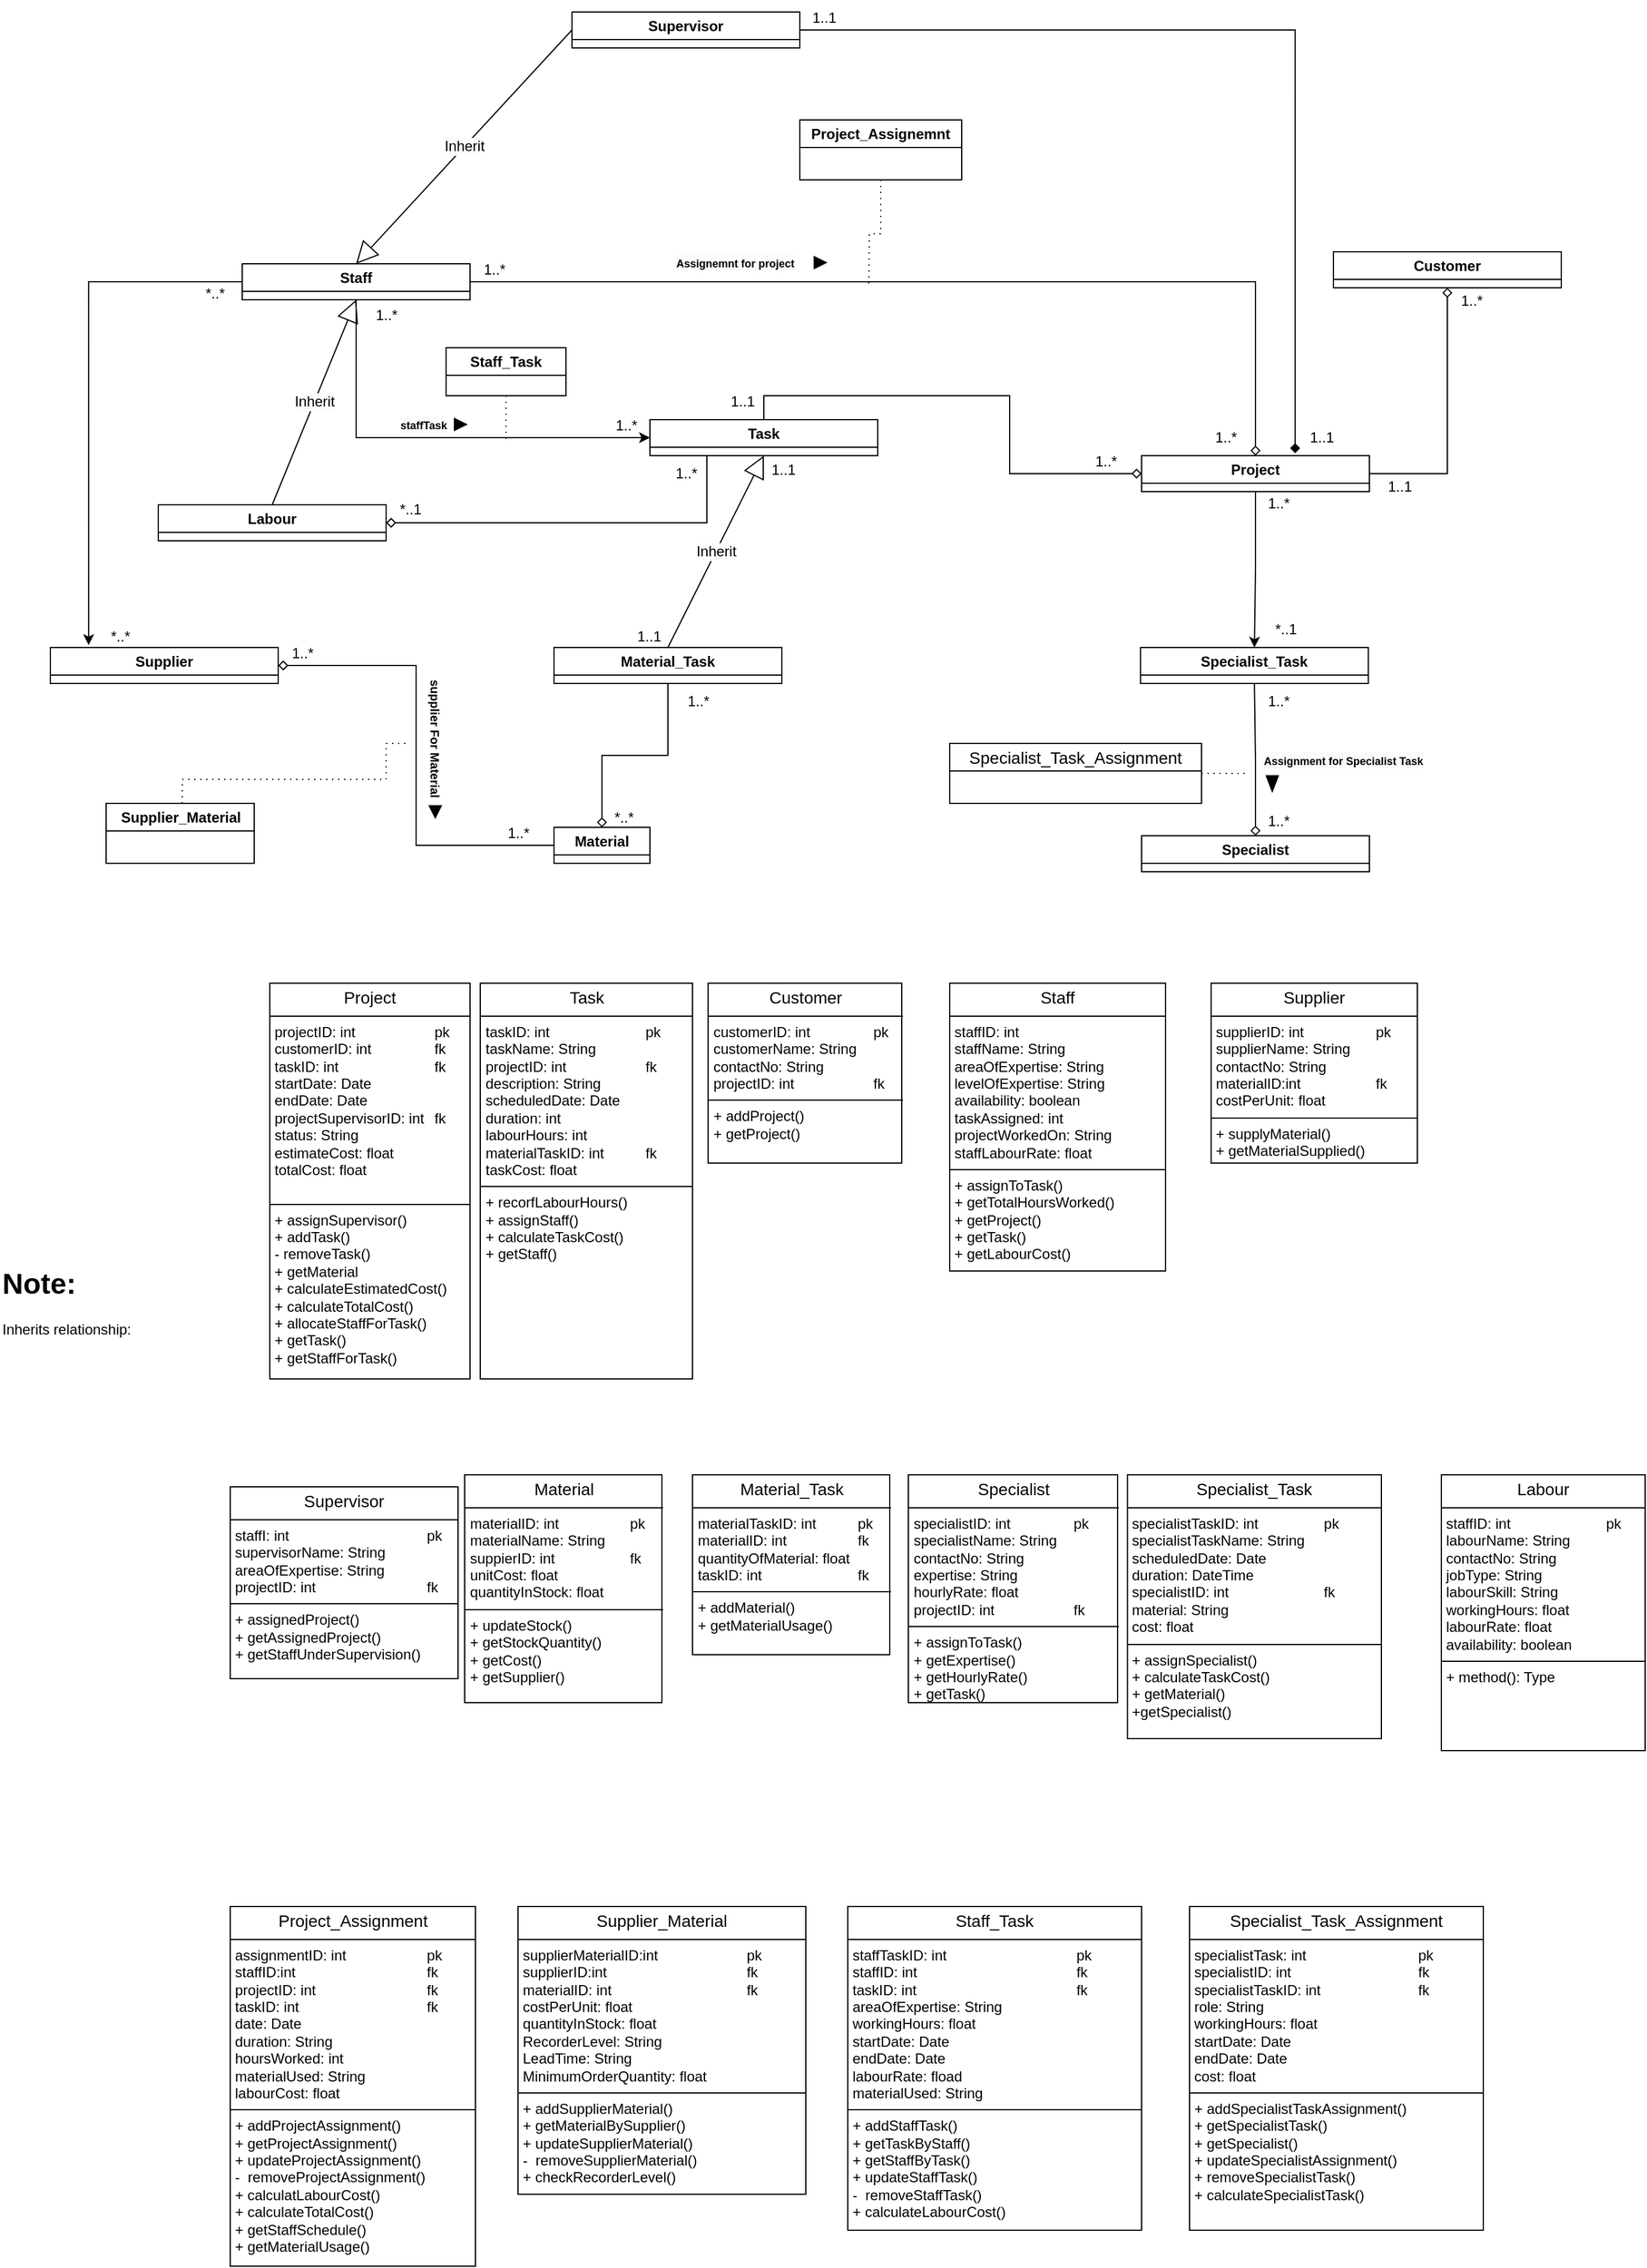 <mxfile version="24.7.17">
  <diagram name="Page-1" id="FJMgG8FCeYuLbehYMh_w">
    <mxGraphModel dx="1674" dy="836" grid="1" gridSize="10" guides="1" tooltips="1" connect="1" arrows="1" fold="1" page="1" pageScale="1" pageWidth="1654" pageHeight="1169" math="0" shadow="0">
      <root>
        <mxCell id="0" />
        <mxCell id="1" parent="0" />
        <mxCell id="ki5KBM_7HvrgEc1bZQMw-25" style="edgeStyle=orthogonalEdgeStyle;rounded=0;orthogonalLoop=1;jettySize=auto;html=1;entryX=0.5;entryY=1;entryDx=0;entryDy=0;endArrow=none;endFill=0;startArrow=diamond;startFill=0;" parent="1" source="luo6mlNkIXrSnOh89_XD-20" target="luo6mlNkIXrSnOh89_XD-28" edge="1">
          <mxGeometry relative="1" as="geometry" />
        </mxCell>
        <mxCell id="luo6mlNkIXrSnOh89_XD-20" value="Material" style="swimlane;whiteSpace=wrap;html=1;" parent="1" vertex="1" collapsed="1">
          <mxGeometry x="630" y="870" width="80" height="30" as="geometry">
            <mxRectangle x="630" y="870" width="220" height="100" as="alternateBounds" />
          </mxGeometry>
        </mxCell>
        <mxCell id="luo6mlNkIXrSnOh89_XD-21" value="Task" style="swimlane;whiteSpace=wrap;html=1;" parent="1" vertex="1">
          <mxGeometry x="710" y="530" width="190" height="30" as="geometry" />
        </mxCell>
        <mxCell id="ki5KBM_7HvrgEc1bZQMw-17" style="edgeStyle=orthogonalEdgeStyle;rounded=0;orthogonalLoop=1;jettySize=auto;html=1;endArrow=none;endFill=0;startArrow=diamond;startFill=0;" parent="1" source="luo6mlNkIXrSnOh89_XD-22" target="luo6mlNkIXrSnOh89_XD-23" edge="1">
          <mxGeometry relative="1" as="geometry" />
        </mxCell>
        <mxCell id="luo6mlNkIXrSnOh89_XD-22" value="Specialist" style="swimlane;whiteSpace=wrap;html=1;" parent="1" vertex="1">
          <mxGeometry x="1120" y="877" width="190" height="30" as="geometry" />
        </mxCell>
        <mxCell id="luo6mlNkIXrSnOh89_XD-23" value="Specialist_Task" style="swimlane;whiteSpace=wrap;html=1;" parent="1" vertex="1">
          <mxGeometry x="1119.13" y="720" width="190" height="30" as="geometry" />
        </mxCell>
        <mxCell id="PmhHgA5JwSgYpJzU2PCd-1" style="edgeStyle=orthogonalEdgeStyle;rounded=0;orthogonalLoop=1;jettySize=auto;html=1;entryX=0.5;entryY=0;entryDx=0;entryDy=0;endArrow=none;endFill=0;startArrow=diamond;startFill=0;" parent="1" source="luo6mlNkIXrSnOh89_XD-24" target="luo6mlNkIXrSnOh89_XD-21" edge="1">
          <mxGeometry relative="1" as="geometry" />
        </mxCell>
        <mxCell id="ki5KBM_7HvrgEc1bZQMw-22" style="edgeStyle=orthogonalEdgeStyle;rounded=0;orthogonalLoop=1;jettySize=auto;html=1;" parent="1" source="luo6mlNkIXrSnOh89_XD-24" target="luo6mlNkIXrSnOh89_XD-23" edge="1">
          <mxGeometry relative="1" as="geometry" />
        </mxCell>
        <mxCell id="luo6mlNkIXrSnOh89_XD-24" value="Project" style="swimlane;whiteSpace=wrap;html=1;" parent="1" vertex="1">
          <mxGeometry x="1120" y="560" width="190" height="30" as="geometry" />
        </mxCell>
        <mxCell id="ki5KBM_7HvrgEc1bZQMw-10" style="edgeStyle=orthogonalEdgeStyle;rounded=0;orthogonalLoop=1;jettySize=auto;html=1;entryX=0;entryY=0.5;entryDx=0;entryDy=0;endArrow=none;endFill=0;startArrow=diamond;startFill=0;" parent="1" source="luo6mlNkIXrSnOh89_XD-25" target="luo6mlNkIXrSnOh89_XD-20" edge="1">
          <mxGeometry relative="1" as="geometry" />
        </mxCell>
        <mxCell id="luo6mlNkIXrSnOh89_XD-25" value="Supplier" style="swimlane;whiteSpace=wrap;html=1;" parent="1" vertex="1">
          <mxGeometry x="210" y="720" width="190" height="30" as="geometry" />
        </mxCell>
        <mxCell id="ki5KBM_7HvrgEc1bZQMw-29" style="edgeStyle=orthogonalEdgeStyle;rounded=0;orthogonalLoop=1;jettySize=auto;html=1;entryX=0;entryY=0.5;entryDx=0;entryDy=0;exitX=0.5;exitY=1;exitDx=0;exitDy=0;" parent="1" source="luo6mlNkIXrSnOh89_XD-26" target="luo6mlNkIXrSnOh89_XD-21" edge="1">
          <mxGeometry relative="1" as="geometry" />
        </mxCell>
        <mxCell id="ki5KBM_7HvrgEc1bZQMw-30" style="edgeStyle=orthogonalEdgeStyle;rounded=0;orthogonalLoop=1;jettySize=auto;html=1;entryX=0.5;entryY=0;entryDx=0;entryDy=0;endArrow=diamond;endFill=0;" parent="1" source="luo6mlNkIXrSnOh89_XD-26" target="luo6mlNkIXrSnOh89_XD-24" edge="1">
          <mxGeometry relative="1" as="geometry" />
        </mxCell>
        <mxCell id="luo6mlNkIXrSnOh89_XD-26" value="Staff" style="swimlane;whiteSpace=wrap;html=1;" parent="1" vertex="1">
          <mxGeometry x="370" y="400" width="190" height="30" as="geometry">
            <mxRectangle x="850" y="370" width="60" height="30" as="alternateBounds" />
          </mxGeometry>
        </mxCell>
        <mxCell id="luo6mlNkIXrSnOh89_XD-27" value="Customer" style="swimlane;whiteSpace=wrap;html=1;" parent="1" vertex="1">
          <mxGeometry x="1280" y="390" width="190" height="30" as="geometry" />
        </mxCell>
        <mxCell id="luo6mlNkIXrSnOh89_XD-28" value="Material_Task" style="swimlane;whiteSpace=wrap;html=1;" parent="1" vertex="1">
          <mxGeometry x="630" y="720" width="190" height="30" as="geometry" />
        </mxCell>
        <mxCell id="PmhHgA5JwSgYpJzU2PCd-2" value="1..*" style="text;html=1;align=center;verticalAlign=middle;resizable=0;points=[];autosize=1;strokeColor=none;fillColor=none;" parent="1" vertex="1">
          <mxGeometry x="1070" y="550" width="40" height="30" as="geometry" />
        </mxCell>
        <mxCell id="PmhHgA5JwSgYpJzU2PCd-5" value="1..1" style="text;html=1;align=center;verticalAlign=middle;resizable=0;points=[];autosize=1;strokeColor=none;fillColor=none;" parent="1" vertex="1">
          <mxGeometry x="1315" y="571" width="40" height="30" as="geometry" />
        </mxCell>
        <mxCell id="ki5KBM_7HvrgEc1bZQMw-2" value="1..1" style="text;html=1;align=center;verticalAlign=middle;resizable=0;points=[];autosize=1;strokeColor=none;fillColor=none;" parent="1" vertex="1">
          <mxGeometry x="801" y="557" width="40" height="30" as="geometry" />
        </mxCell>
        <mxCell id="ki5KBM_7HvrgEc1bZQMw-5" value="1..*" style="text;html=1;align=center;verticalAlign=middle;resizable=0;points=[];autosize=1;strokeColor=none;fillColor=none;" parent="1" vertex="1">
          <mxGeometry x="730" y="750" width="40" height="30" as="geometry" />
        </mxCell>
        <mxCell id="ki5KBM_7HvrgEc1bZQMw-6" value="1..*" style="text;html=1;align=center;verticalAlign=middle;resizable=0;points=[];autosize=1;strokeColor=none;fillColor=none;" parent="1" vertex="1">
          <mxGeometry x="670" y="520" width="40" height="30" as="geometry" />
        </mxCell>
        <mxCell id="ki5KBM_7HvrgEc1bZQMw-7" value="1..1" style="text;html=1;align=center;verticalAlign=middle;resizable=0;points=[];autosize=1;strokeColor=none;fillColor=none;" parent="1" vertex="1">
          <mxGeometry x="767" y="500" width="40" height="30" as="geometry" />
        </mxCell>
        <mxCell id="ki5KBM_7HvrgEc1bZQMw-8" value="*..*" style="text;html=1;align=center;verticalAlign=middle;resizable=0;points=[];autosize=1;strokeColor=none;fillColor=none;" parent="1" vertex="1">
          <mxGeometry x="668" y="847" width="40" height="30" as="geometry" />
        </mxCell>
        <mxCell id="ki5KBM_7HvrgEc1bZQMw-11" value="1..*" style="text;html=1;align=center;verticalAlign=middle;resizable=0;points=[];autosize=1;strokeColor=none;fillColor=none;" parent="1" vertex="1">
          <mxGeometry x="580" y="860" width="40" height="30" as="geometry" />
        </mxCell>
        <mxCell id="ki5KBM_7HvrgEc1bZQMw-12" value="1..*" style="text;html=1;align=center;verticalAlign=middle;resizable=0;points=[];autosize=1;strokeColor=none;fillColor=none;" parent="1" vertex="1">
          <mxGeometry x="400" y="710" width="40" height="30" as="geometry" />
        </mxCell>
        <mxCell id="ki5KBM_7HvrgEc1bZQMw-13" style="edgeStyle=orthogonalEdgeStyle;rounded=0;orthogonalLoop=1;jettySize=auto;html=1;entryX=1;entryY=0.5;entryDx=0;entryDy=0;endArrow=none;endFill=0;startArrow=diamond;startFill=0;" parent="1" source="luo6mlNkIXrSnOh89_XD-27" target="luo6mlNkIXrSnOh89_XD-24" edge="1">
          <mxGeometry relative="1" as="geometry" />
        </mxCell>
        <mxCell id="ki5KBM_7HvrgEc1bZQMw-14" value="1..*" style="text;html=1;align=center;verticalAlign=middle;resizable=0;points=[];autosize=1;strokeColor=none;fillColor=none;" parent="1" vertex="1">
          <mxGeometry x="1375" y="416" width="40" height="30" as="geometry" />
        </mxCell>
        <mxCell id="ki5KBM_7HvrgEc1bZQMw-16" value="1..*" style="text;html=1;align=center;verticalAlign=middle;resizable=0;points=[];autosize=1;strokeColor=none;fillColor=none;" parent="1" vertex="1">
          <mxGeometry x="470" y="428" width="40" height="30" as="geometry" />
        </mxCell>
        <mxCell id="ki5KBM_7HvrgEc1bZQMw-27" value="1..1" style="text;html=1;align=center;verticalAlign=middle;resizable=0;points=[];autosize=1;strokeColor=none;fillColor=none;" parent="1" vertex="1">
          <mxGeometry x="689" y="696" width="40" height="30" as="geometry" />
        </mxCell>
        <mxCell id="ki5KBM_7HvrgEc1bZQMw-31" value="1..*" style="text;html=1;align=center;verticalAlign=middle;resizable=0;points=[];autosize=1;strokeColor=none;fillColor=none;" parent="1" vertex="1">
          <mxGeometry x="1170" y="530" width="40" height="30" as="geometry" />
        </mxCell>
        <mxCell id="ki5KBM_7HvrgEc1bZQMw-32" value="1..*" style="text;html=1;align=center;verticalAlign=middle;resizable=0;points=[];autosize=1;strokeColor=none;fillColor=none;" parent="1" vertex="1">
          <mxGeometry x="560" y="390" width="40" height="30" as="geometry" />
        </mxCell>
        <mxCell id="ki5KBM_7HvrgEc1bZQMw-34" value="Supervisor" style="swimlane;whiteSpace=wrap;html=1;" parent="1" vertex="1">
          <mxGeometry x="645" y="190" width="190" height="30" as="geometry">
            <mxRectangle x="850" y="370" width="60" height="30" as="alternateBounds" />
          </mxGeometry>
        </mxCell>
        <mxCell id="ki5KBM_7HvrgEc1bZQMw-38" style="edgeStyle=orthogonalEdgeStyle;rounded=0;orthogonalLoop=1;jettySize=auto;html=1;entryX=0.674;entryY=-0.067;entryDx=0;entryDy=0;entryPerimeter=0;endArrow=diamond;endFill=1;" parent="1" source="ki5KBM_7HvrgEc1bZQMw-34" target="luo6mlNkIXrSnOh89_XD-24" edge="1">
          <mxGeometry relative="1" as="geometry" />
        </mxCell>
        <mxCell id="ki5KBM_7HvrgEc1bZQMw-41" value="1..1" style="text;html=1;align=center;verticalAlign=middle;resizable=0;points=[];autosize=1;strokeColor=none;fillColor=none;" parent="1" vertex="1">
          <mxGeometry x="835" y="180" width="40" height="30" as="geometry" />
        </mxCell>
        <mxCell id="ki5KBM_7HvrgEc1bZQMw-44" value="1..1" style="text;html=1;align=center;verticalAlign=middle;resizable=0;points=[];autosize=1;strokeColor=none;fillColor=none;" parent="1" vertex="1">
          <mxGeometry x="1250" y="530" width="40" height="30" as="geometry" />
        </mxCell>
        <mxCell id="ki5KBM_7HvrgEc1bZQMw-45" value="1..*" style="text;html=1;align=center;verticalAlign=middle;resizable=0;points=[];autosize=1;strokeColor=none;fillColor=none;" parent="1" vertex="1">
          <mxGeometry x="1214" y="585" width="40" height="30" as="geometry" />
        </mxCell>
        <mxCell id="ki5KBM_7HvrgEc1bZQMw-46" value="*..1" style="text;html=1;align=center;verticalAlign=middle;resizable=0;points=[];autosize=1;strokeColor=none;fillColor=none;" parent="1" vertex="1">
          <mxGeometry x="1220" y="690" width="40" height="30" as="geometry" />
        </mxCell>
        <mxCell id="ki5KBM_7HvrgEc1bZQMw-47" value="1..*" style="text;html=1;align=center;verticalAlign=middle;resizable=0;points=[];autosize=1;strokeColor=none;fillColor=none;" parent="1" vertex="1">
          <mxGeometry x="1214" y="850" width="40" height="30" as="geometry" />
        </mxCell>
        <mxCell id="ki5KBM_7HvrgEc1bZQMw-48" value="1..*" style="text;html=1;align=center;verticalAlign=middle;resizable=0;points=[];autosize=1;strokeColor=none;fillColor=none;" parent="1" vertex="1">
          <mxGeometry x="1214" y="750" width="40" height="30" as="geometry" />
        </mxCell>
        <mxCell id="ki5KBM_7HvrgEc1bZQMw-52" style="edgeStyle=orthogonalEdgeStyle;rounded=0;orthogonalLoop=1;jettySize=auto;html=1;entryX=0.168;entryY=-0.067;entryDx=0;entryDy=0;entryPerimeter=0;" parent="1" source="luo6mlNkIXrSnOh89_XD-26" target="luo6mlNkIXrSnOh89_XD-25" edge="1">
          <mxGeometry relative="1" as="geometry">
            <Array as="points">
              <mxPoint x="242" y="415" />
            </Array>
          </mxGeometry>
        </mxCell>
        <mxCell id="ki5KBM_7HvrgEc1bZQMw-54" value="*..*" style="text;html=1;align=center;verticalAlign=middle;resizable=0;points=[];autosize=1;strokeColor=none;fillColor=none;" parent="1" vertex="1">
          <mxGeometry x="327" y="410" width="40" height="30" as="geometry" />
        </mxCell>
        <mxCell id="ki5KBM_7HvrgEc1bZQMw-55" value="*..*" style="text;html=1;align=center;verticalAlign=middle;resizable=0;points=[];autosize=1;strokeColor=none;fillColor=none;" parent="1" vertex="1">
          <mxGeometry x="248" y="696" width="40" height="30" as="geometry" />
        </mxCell>
        <mxCell id="ki5KBM_7HvrgEc1bZQMw-57" value="&lt;h1 style=&quot;margin-top: 0px;&quot;&gt;Note:&lt;/h1&gt;&lt;p&gt;Inherits relationship:&amp;nbsp;&lt;/p&gt;&lt;p&gt;&lt;br&gt;&lt;/p&gt;" style="text;html=1;whiteSpace=wrap;overflow=hidden;rounded=0;" parent="1" vertex="1">
          <mxGeometry x="168" y="1230" width="180" height="120" as="geometry" />
        </mxCell>
        <mxCell id="hQn9vMD9T9cK4rWzanua-29" value="&lt;p style=&quot;margin:0px;margin-top:4px;text-align:center;&quot;&gt;&lt;span style=&quot;font-size: 14px;&quot;&gt;Project&lt;/span&gt;&lt;br&gt;&lt;/p&gt;&lt;hr size=&quot;1&quot; style=&quot;border-style:solid;&quot;&gt;&lt;p style=&quot;margin:0px;margin-left:4px;&quot;&gt;projectID: int &lt;span style=&quot;white-space: pre;&quot;&gt;&#x9;&lt;/span&gt;&lt;span style=&quot;white-space: pre;&quot;&gt;&#x9;&lt;span style=&quot;white-space: pre;&quot;&gt;&#x9;&lt;/span&gt;&lt;/span&gt;pk&lt;/p&gt;&lt;p style=&quot;margin:0px;margin-left:4px;&quot;&gt;customerID: int &lt;span style=&quot;white-space: pre;&quot;&gt;&#x9;&lt;span style=&quot;white-space: pre;&quot;&gt;&#x9;&lt;/span&gt;&lt;/span&gt;fk&lt;/p&gt;&lt;p style=&quot;margin:0px;margin-left:4px;&quot;&gt;taskID: int&lt;span style=&quot;white-space: pre;&quot;&gt;&#x9;&lt;/span&gt;&lt;span style=&quot;white-space: pre;&quot;&gt;&#x9;&lt;/span&gt;&lt;span style=&quot;white-space: pre;&quot;&gt;&#x9;&lt;/span&gt;fk&lt;/p&gt;&lt;p style=&quot;margin:0px;margin-left:4px;&quot;&gt;startDate: Date&lt;/p&gt;&lt;p style=&quot;margin:0px;margin-left:4px;&quot;&gt;endDate: Date&lt;/p&gt;&lt;p style=&quot;margin:0px;margin-left:4px;&quot;&gt;projectSupervisorID: int&lt;span style=&quot;white-space: pre;&quot;&gt;&#x9;&lt;/span&gt;fk&lt;/p&gt;&lt;p style=&quot;margin:0px;margin-left:4px;&quot;&gt;status: String&lt;/p&gt;&lt;p style=&quot;margin:0px;margin-left:4px;&quot;&gt;estimateCost: float&lt;/p&gt;&lt;p style=&quot;margin:0px;margin-left:4px;&quot;&gt;totalCost: float&lt;/p&gt;&lt;p style=&quot;margin:0px;margin-left:4px;&quot;&gt;&lt;br&gt;&lt;/p&gt;&lt;hr size=&quot;1&quot; style=&quot;border-style:solid;&quot;&gt;&lt;p style=&quot;margin:0px;margin-left:4px;&quot;&gt;+ assignSupervisor()&lt;/p&gt;&lt;p style=&quot;margin:0px;margin-left:4px;&quot;&gt;+ addTask()&lt;/p&gt;&lt;p style=&quot;margin:0px;margin-left:4px;&quot;&gt;- removeTask()&lt;/p&gt;&lt;p style=&quot;margin:0px;margin-left:4px;&quot;&gt;+ getMaterial&lt;/p&gt;&lt;p style=&quot;margin:0px;margin-left:4px;&quot;&gt;+ calculateEstimatedCost()&lt;/p&gt;&lt;p style=&quot;margin:0px;margin-left:4px;&quot;&gt;+ calculateTotalCost()&lt;/p&gt;&lt;p style=&quot;margin:0px;margin-left:4px;&quot;&gt;+ allocateStaffForTask()&lt;/p&gt;&lt;p style=&quot;margin:0px;margin-left:4px;&quot;&gt;+ getTask()&lt;/p&gt;&lt;p style=&quot;margin:0px;margin-left:4px;&quot;&gt;+ getStaffForTask()&lt;/p&gt;" style="verticalAlign=top;align=left;overflow=fill;html=1;whiteSpace=wrap;" parent="1" vertex="1">
          <mxGeometry x="393" y="1000" width="167" height="330" as="geometry" />
        </mxCell>
        <mxCell id="hQn9vMD9T9cK4rWzanua-31" value="&lt;p style=&quot;margin:0px;margin-top:4px;text-align:center;&quot;&gt;&lt;span style=&quot;font-size: 14px;&quot;&gt;Task&lt;/span&gt;&lt;br&gt;&lt;/p&gt;&lt;hr size=&quot;1&quot; style=&quot;border-style:solid;&quot;&gt;&lt;p style=&quot;margin:0px;margin-left:4px;&quot;&gt;taskID: int&lt;span style=&quot;white-space: pre;&quot;&gt;&#x9;&lt;/span&gt;&lt;span style=&quot;white-space: pre;&quot;&gt;&#x9;&lt;span style=&quot;white-space: pre;&quot;&gt;&#x9;&lt;/span&gt;&lt;/span&gt;pk&lt;/p&gt;&lt;p style=&quot;margin:0px;margin-left:4px;&quot;&gt;taskName: String&lt;/p&gt;&lt;p style=&quot;margin:0px;margin-left:4px;&quot;&gt;projectID: int&lt;span style=&quot;background-color: initial; white-space: pre;&quot;&gt;&#x9;&lt;/span&gt;&lt;span style=&quot;background-color: initial; white-space: pre;&quot;&gt;&#x9;&lt;/span&gt;&lt;span style=&quot;background-color: initial; white-space: pre;&quot;&gt;&#x9;&lt;/span&gt;&lt;span style=&quot;background-color: initial;&quot;&gt;fk&lt;/span&gt;&lt;/p&gt;&lt;p style=&quot;margin:0px;margin-left:4px;&quot;&gt;description: String&lt;/p&gt;&lt;p style=&quot;margin:0px;margin-left:4px;&quot;&gt;scheduledDate: Date&lt;/p&gt;&lt;p style=&quot;margin:0px;margin-left:4px;&quot;&gt;duration: int&lt;/p&gt;&lt;p style=&quot;margin:0px;margin-left:4px;&quot;&gt;labourHours: int&lt;/p&gt;&lt;p style=&quot;margin:0px;margin-left:4px;&quot;&gt;materialTaskID: int&amp;nbsp;&lt;span style=&quot;white-space: pre;&quot;&gt;&#x9;&lt;/span&gt;&lt;span style=&quot;white-space: pre;&quot;&gt;&#x9;&lt;/span&gt;fk&lt;/p&gt;&lt;p style=&quot;margin:0px;margin-left:4px;&quot;&gt;taskCost: float&lt;/p&gt;&lt;hr size=&quot;1&quot; style=&quot;border-style:solid;&quot;&gt;&lt;p style=&quot;margin:0px;margin-left:4px;&quot;&gt;&lt;span style=&quot;background-color: initial;&quot;&gt;+ recorfLabourHours()&lt;/span&gt;&lt;br&gt;&lt;/p&gt;&lt;p style=&quot;margin:0px;margin-left:4px;&quot;&gt;&lt;span style=&quot;background-color: initial;&quot;&gt;+ assignStaff()&lt;/span&gt;&lt;/p&gt;&lt;p style=&quot;margin:0px;margin-left:4px;&quot;&gt;&lt;span style=&quot;background-color: initial;&quot;&gt;+ calculateTaskCost()&lt;/span&gt;&lt;/p&gt;&lt;p style=&quot;margin:0px;margin-left:4px;&quot;&gt;&lt;span style=&quot;background-color: initial;&quot;&gt;+ getStaff()&lt;/span&gt;&lt;/p&gt;&lt;p style=&quot;margin:0px;margin-left:4px;&quot;&gt;&lt;br&gt;&lt;/p&gt;" style="verticalAlign=top;align=left;overflow=fill;html=1;whiteSpace=wrap;" parent="1" vertex="1">
          <mxGeometry x="568.5" y="1000" width="177" height="330" as="geometry" />
        </mxCell>
        <mxCell id="hQn9vMD9T9cK4rWzanua-32" value="&lt;p style=&quot;margin:0px;margin-top:4px;text-align:center;&quot;&gt;&lt;span style=&quot;font-size: 14px;&quot;&gt;Customer&lt;/span&gt;&lt;br&gt;&lt;/p&gt;&lt;hr size=&quot;1&quot; style=&quot;border-style:solid;&quot;&gt;&lt;p style=&quot;margin:0px;margin-left:4px;&quot;&gt;customerID: int&lt;span style=&quot;white-space: pre;&quot;&gt;&#x9;&lt;/span&gt;&lt;span style=&quot;white-space: pre;&quot;&gt;&#x9;&lt;/span&gt;pk&lt;/p&gt;&lt;p style=&quot;margin:0px;margin-left:4px;&quot;&gt;customerName: String&lt;/p&gt;&lt;p style=&quot;margin:0px;margin-left:4px;&quot;&gt;contactNo: String&lt;/p&gt;&lt;p style=&quot;margin:0px;margin-left:4px;&quot;&gt;projectID: int&lt;span style=&quot;white-space: pre;&quot;&gt;&#x9;&lt;/span&gt;&lt;span style=&quot;white-space: pre;&quot;&gt;&#x9;&lt;/span&gt;&lt;span style=&quot;white-space: pre;&quot;&gt;&#x9;&lt;/span&gt;fk&lt;/p&gt;&lt;hr size=&quot;1&quot; style=&quot;border-style:solid;&quot;&gt;&lt;p style=&quot;margin:0px;margin-left:4px;&quot;&gt;+ addProject()&lt;/p&gt;&lt;p style=&quot;margin:0px;margin-left:4px;&quot;&gt;+ getProject()&lt;/p&gt;&lt;p style=&quot;margin:0px;margin-left:4px;&quot;&gt;&lt;br&gt;&lt;/p&gt;" style="verticalAlign=top;align=left;overflow=fill;html=1;whiteSpace=wrap;" parent="1" vertex="1">
          <mxGeometry x="758.5" y="1000" width="161.5" height="150" as="geometry" />
        </mxCell>
        <mxCell id="hQn9vMD9T9cK4rWzanua-33" value="&lt;p style=&quot;margin:0px;margin-top:4px;text-align:center;&quot;&gt;&lt;span style=&quot;font-size: 14px;&quot;&gt;Staff&lt;/span&gt;&lt;br&gt;&lt;/p&gt;&lt;hr size=&quot;1&quot; style=&quot;border-style:solid;&quot;&gt;&lt;p style=&quot;margin:0px;margin-left:4px;&quot;&gt;staffID: int&lt;/p&gt;&lt;p style=&quot;margin:0px;margin-left:4px;&quot;&gt;staffName: String&lt;/p&gt;&lt;p style=&quot;margin:0px;margin-left:4px;&quot;&gt;areaOfExpertise: String&lt;/p&gt;&lt;p style=&quot;margin:0px;margin-left:4px;&quot;&gt;levelOfExpertise: String&lt;/p&gt;&lt;p style=&quot;margin:0px;margin-left:4px;&quot;&gt;availability: boolean&lt;/p&gt;&lt;p style=&quot;margin:0px;margin-left:4px;&quot;&gt;taskAssigned: int&lt;/p&gt;&lt;p style=&quot;margin:0px;margin-left:4px;&quot;&gt;projectWorkedOn: String&lt;/p&gt;&lt;p style=&quot;margin:0px;margin-left:4px;&quot;&gt;staffLabourRate: float&lt;/p&gt;&lt;hr size=&quot;1&quot; style=&quot;border-style:solid;&quot;&gt;&lt;p style=&quot;margin:0px;margin-left:4px;&quot;&gt;+ assignToTask()&lt;/p&gt;&lt;p style=&quot;margin:0px;margin-left:4px;&quot;&gt;+ getTotalHoursWorked()&lt;/p&gt;&lt;p style=&quot;margin:0px;margin-left:4px;&quot;&gt;+ getProject()&lt;/p&gt;&lt;p style=&quot;margin:0px;margin-left:4px;&quot;&gt;+ getTask()&lt;/p&gt;&lt;p style=&quot;margin:0px;margin-left:4px;&quot;&gt;+ getLabourCost()&lt;/p&gt;" style="verticalAlign=top;align=left;overflow=fill;html=1;whiteSpace=wrap;" parent="1" vertex="1">
          <mxGeometry x="960" y="1000" width="180" height="240" as="geometry" />
        </mxCell>
        <mxCell id="hQn9vMD9T9cK4rWzanua-34" value="&lt;p style=&quot;margin:0px;margin-top:4px;text-align:center;&quot;&gt;&lt;span style=&quot;font-size: 14px;&quot;&gt;Supplier&lt;/span&gt;&lt;br&gt;&lt;/p&gt;&lt;hr size=&quot;1&quot; style=&quot;border-style:solid;&quot;&gt;&lt;p style=&quot;margin:0px;margin-left:4px;&quot;&gt;supplierID: int&lt;span style=&quot;white-space: pre;&quot;&gt;&#x9;&lt;/span&gt;&lt;span style=&quot;white-space: pre;&quot;&gt;&#x9;&lt;/span&gt;&lt;span style=&quot;white-space: pre;&quot;&gt;&#x9;&lt;/span&gt;pk&lt;/p&gt;&lt;p style=&quot;margin:0px;margin-left:4px;&quot;&gt;supplierName: String&lt;/p&gt;&lt;p style=&quot;margin:0px;margin-left:4px;&quot;&gt;contactNo:&amp;nbsp;&lt;span style=&quot;background-color: initial;&quot;&gt;String&lt;/span&gt;&lt;/p&gt;&lt;p style=&quot;margin:0px;margin-left:4px;&quot;&gt;materialID:int&amp;nbsp;&lt;span style=&quot;white-space: pre;&quot;&gt;&#x9;&lt;/span&gt;&lt;span style=&quot;white-space: pre;&quot;&gt;&#x9;&lt;/span&gt;&lt;span style=&quot;white-space: pre;&quot;&gt;&#x9;&lt;/span&gt;fk&lt;/p&gt;&lt;p style=&quot;margin:0px;margin-left:4px;&quot;&gt;costPerUnit: float&lt;/p&gt;&lt;hr size=&quot;1&quot; style=&quot;border-style:solid;&quot;&gt;&lt;p style=&quot;margin:0px;margin-left:4px;&quot;&gt;+ supplyMaterial()&lt;/p&gt;&lt;p style=&quot;margin:0px;margin-left:4px;&quot;&gt;+ getMaterialSupplied()&lt;/p&gt;" style="verticalAlign=top;align=left;overflow=fill;html=1;whiteSpace=wrap;" parent="1" vertex="1">
          <mxGeometry x="1178" y="1000" width="172" height="150" as="geometry" />
        </mxCell>
        <mxCell id="hQn9vMD9T9cK4rWzanua-35" value="&lt;p style=&quot;margin:0px;margin-top:4px;text-align:center;&quot;&gt;&lt;span style=&quot;font-size: 14px;&quot;&gt;Supervisor&lt;/span&gt;&lt;br&gt;&lt;/p&gt;&lt;hr size=&quot;1&quot; style=&quot;border-style:solid;&quot;&gt;&lt;p style=&quot;margin:0px;margin-left:4px;&quot;&gt;staffI: int&lt;span style=&quot;white-space: pre;&quot;&gt;&#x9;&lt;/span&gt;&lt;span style=&quot;white-space: pre;&quot;&gt;&#x9;&lt;/span&gt;&lt;span style=&quot;white-space: pre;&quot;&gt;&#x9;&lt;/span&gt;&lt;span style=&quot;white-space: pre;&quot;&gt;&#x9;&lt;span style=&quot;white-space: pre;&quot;&gt;&#x9;&lt;/span&gt;p&lt;/span&gt;k&lt;/p&gt;&lt;p style=&quot;margin:0px;margin-left:4px;&quot;&gt;supervisorName: String&lt;/p&gt;&lt;p style=&quot;margin:0px;margin-left:4px;&quot;&gt;areaOfExpertise: String&lt;br&gt;&lt;/p&gt;&lt;p style=&quot;margin:0px;margin-left:4px;&quot;&gt;projectID: int&amp;nbsp;&lt;span style=&quot;white-space: pre;&quot;&gt;&#x9;&lt;/span&gt;&lt;span style=&quot;white-space: pre;&quot;&gt;&#x9;&lt;/span&gt;&lt;span style=&quot;white-space: pre;&quot;&gt;&#x9;&lt;/span&gt;&lt;span style=&quot;white-space: pre;&quot;&gt;&#x9;&lt;/span&gt;fk&lt;/p&gt;&lt;hr size=&quot;1&quot; style=&quot;border-style:solid;&quot;&gt;&lt;p style=&quot;margin:0px;margin-left:4px;&quot;&gt;+ assignedProject()&lt;/p&gt;&lt;p style=&quot;margin:0px;margin-left:4px;&quot;&gt;+ getAssignedProject()&lt;/p&gt;&lt;p style=&quot;margin:0px;margin-left:4px;&quot;&gt;+ getStaffUnderSupervision()&lt;/p&gt;" style="verticalAlign=top;align=left;overflow=fill;html=1;whiteSpace=wrap;" parent="1" vertex="1">
          <mxGeometry x="360" y="1420" width="190" height="160" as="geometry" />
        </mxCell>
        <mxCell id="hQn9vMD9T9cK4rWzanua-36" value="&lt;p style=&quot;margin:0px;margin-top:4px;text-align:center;&quot;&gt;&lt;span style=&quot;font-size: 14px;&quot;&gt;Material&lt;/span&gt;&lt;br&gt;&lt;/p&gt;&lt;hr size=&quot;1&quot; style=&quot;border-style:solid;&quot;&gt;&lt;p style=&quot;margin:0px;margin-left:4px;&quot;&gt;materialID: int&lt;span style=&quot;white-space: pre;&quot;&gt;&#x9;&lt;/span&gt;&lt;span style=&quot;white-space: pre;&quot;&gt;&#x9;&lt;/span&gt;&lt;span style=&quot;white-space: pre;&quot;&gt;&#x9;&lt;/span&gt;pk&lt;/p&gt;&lt;p style=&quot;margin:0px;margin-left:4px;&quot;&gt;materialName: String&lt;/p&gt;&lt;p style=&quot;margin:0px;margin-left:4px;&quot;&gt;suppierID: int&amp;nbsp;&lt;span style=&quot;white-space: pre;&quot;&gt;&#x9;&lt;/span&gt;&lt;span style=&quot;white-space: pre;&quot;&gt;&#x9;&lt;/span&gt;&lt;span style=&quot;white-space: pre;&quot;&gt;&#x9;&lt;/span&gt;fk&lt;/p&gt;&lt;p style=&quot;margin:0px;margin-left:4px;&quot;&gt;unitCost: float&lt;/p&gt;&lt;p style=&quot;margin:0px;margin-left:4px;&quot;&gt;quantityInStock: float&lt;/p&gt;&lt;hr size=&quot;1&quot; style=&quot;border-style:solid;&quot;&gt;&lt;p style=&quot;margin:0px;margin-left:4px;&quot;&gt;+ updateStock()&lt;/p&gt;&lt;p style=&quot;margin:0px;margin-left:4px;&quot;&gt;+ getStockQuantity()&lt;/p&gt;&lt;p style=&quot;margin:0px;margin-left:4px;&quot;&gt;+ getCost()&lt;/p&gt;&lt;p style=&quot;margin:0px;margin-left:4px;&quot;&gt;+ getSupplier()&lt;/p&gt;" style="verticalAlign=top;align=left;overflow=fill;html=1;whiteSpace=wrap;" parent="1" vertex="1">
          <mxGeometry x="555.5" y="1410" width="164.5" height="190" as="geometry" />
        </mxCell>
        <mxCell id="hQn9vMD9T9cK4rWzanua-37" value="&lt;p style=&quot;margin:0px;margin-top:4px;text-align:center;&quot;&gt;&lt;span style=&quot;font-size: 14px;&quot;&gt;Material_Task&lt;/span&gt;&lt;br&gt;&lt;/p&gt;&lt;hr size=&quot;1&quot; style=&quot;border-style:solid;&quot;&gt;&lt;p style=&quot;margin:0px;margin-left:4px;&quot;&gt;materialTaskID: int&amp;nbsp;&lt;span style=&quot;white-space: pre;&quot;&gt;&#x9;&lt;/span&gt;&lt;span style=&quot;white-space: pre;&quot;&gt;&#x9;&lt;/span&gt;pk&lt;/p&gt;&lt;p style=&quot;margin:0px;margin-left:4px;&quot;&gt;materialID: int&lt;span style=&quot;white-space: pre;&quot;&gt;&#x9;&lt;/span&gt;&lt;span style=&quot;white-space: pre;&quot;&gt;&#x9;&lt;/span&gt;&lt;span style=&quot;white-space: pre;&quot;&gt;&#x9;&lt;/span&gt;fk&lt;/p&gt;&lt;p style=&quot;margin:0px;margin-left:4px;&quot;&gt;quantityOfMaterial: float&lt;/p&gt;&lt;p style=&quot;margin:0px;margin-left:4px;&quot;&gt;taskID: int&amp;nbsp;&lt;span style=&quot;white-space: pre;&quot;&gt;&#x9;&lt;/span&gt;&lt;span style=&quot;white-space: pre;&quot;&gt;&#x9;&lt;/span&gt;&lt;span style=&quot;white-space: pre;&quot;&gt;&#x9;&lt;/span&gt;fk&lt;/p&gt;&lt;hr size=&quot;1&quot; style=&quot;border-style:solid;&quot;&gt;&lt;p style=&quot;margin:0px;margin-left:4px;&quot;&gt;+ addMaterial()&lt;/p&gt;&lt;p style=&quot;margin:0px;margin-left:4px;&quot;&gt;+ getMaterialUsage()&lt;/p&gt;" style="verticalAlign=top;align=left;overflow=fill;html=1;whiteSpace=wrap;" parent="1" vertex="1">
          <mxGeometry x="745.5" y="1410" width="164.5" height="150" as="geometry" />
        </mxCell>
        <mxCell id="hQn9vMD9T9cK4rWzanua-38" value="&lt;p style=&quot;margin:0px;margin-top:4px;text-align:center;&quot;&gt;&lt;span style=&quot;font-size: 14px;&quot;&gt;Specialist&lt;/span&gt;&lt;br&gt;&lt;/p&gt;&lt;hr size=&quot;1&quot; style=&quot;border-style:solid;&quot;&gt;&lt;p style=&quot;margin:0px;margin-left:4px;&quot;&gt;specialistID: int&amp;nbsp;&lt;span style=&quot;white-space: pre;&quot;&gt;&#x9;&lt;/span&gt;&lt;span style=&quot;white-space: pre;&quot;&gt;&#x9;&lt;/span&gt;pk&lt;/p&gt;&lt;p style=&quot;margin:0px;margin-left:4px;&quot;&gt;specialistName: String&lt;/p&gt;&lt;p style=&quot;margin:0px;margin-left:4px;&quot;&gt;contactNo: String&lt;span style=&quot;background-color: initial;&quot;&gt;&lt;br&gt;&lt;/span&gt;&lt;/p&gt;&lt;p style=&quot;margin:0px;margin-left:4px;&quot;&gt;&lt;span style=&quot;background-color: initial;&quot;&gt;expertise: String&lt;/span&gt;&lt;/p&gt;&lt;p style=&quot;margin:0px;margin-left:4px;&quot;&gt;hourlyRate: float&lt;/p&gt;&lt;p style=&quot;margin:0px;margin-left:4px;&quot;&gt;projectID: int&amp;nbsp;&lt;span style=&quot;white-space: pre;&quot;&gt;&#x9;&lt;/span&gt;&lt;span style=&quot;white-space: pre;&quot;&gt;&#x9;&lt;/span&gt;&lt;span style=&quot;white-space: pre;&quot;&gt;&#x9;&lt;/span&gt;fk&lt;/p&gt;&lt;hr size=&quot;1&quot; style=&quot;border-style:solid;&quot;&gt;&lt;p style=&quot;margin:0px;margin-left:4px;&quot;&gt;+ assignToTask()&lt;/p&gt;&lt;p style=&quot;margin:0px;margin-left:4px;&quot;&gt;+ getExpertise()&lt;/p&gt;&lt;p style=&quot;margin:0px;margin-left:4px;&quot;&gt;+ getHourlyRate()&lt;/p&gt;&lt;p style=&quot;margin:0px;margin-left:4px;&quot;&gt;+ getTask()&lt;/p&gt;" style="verticalAlign=top;align=left;overflow=fill;html=1;whiteSpace=wrap;" parent="1" vertex="1">
          <mxGeometry x="925.5" y="1410" width="174.5" height="190" as="geometry" />
        </mxCell>
        <mxCell id="hQn9vMD9T9cK4rWzanua-39" value="&lt;p style=&quot;margin:0px;margin-top:4px;text-align:center;&quot;&gt;&lt;span style=&quot;font-size: 14px;&quot;&gt;Specialist_Task&lt;/span&gt;&lt;br&gt;&lt;/p&gt;&lt;hr size=&quot;1&quot; style=&quot;border-style:solid;&quot;&gt;&lt;p style=&quot;margin:0px;margin-left:4px;&quot;&gt;specialistTaskID: int&amp;nbsp;&lt;span style=&quot;white-space: pre;&quot;&gt;&#x9;&lt;/span&gt;&lt;span style=&quot;white-space: pre;&quot;&gt;&#x9;&lt;/span&gt;pk&lt;/p&gt;&lt;p style=&quot;margin:0px;margin-left:4px;&quot;&gt;specialistTaskName: String&lt;/p&gt;&lt;p style=&quot;margin:0px;margin-left:4px;&quot;&gt;scheduledDate: Date&lt;/p&gt;&lt;p style=&quot;margin:0px;margin-left:4px;&quot;&gt;duration: DateTime&lt;/p&gt;&lt;p style=&quot;margin:0px;margin-left:4px;&quot;&gt;specialistID: int&amp;nbsp;&lt;span style=&quot;white-space: pre;&quot;&gt;&#x9;&lt;/span&gt;&lt;span style=&quot;white-space: pre;&quot;&gt;&#x9;&lt;/span&gt;&lt;span style=&quot;white-space: pre;&quot;&gt;&#x9;&lt;/span&gt;fk&lt;/p&gt;&lt;p style=&quot;margin:0px;margin-left:4px;&quot;&gt;material: String&amp;nbsp;&lt;span style=&quot;white-space: pre;&quot;&gt;&#x9;&lt;/span&gt;&lt;span style=&quot;white-space: pre;&quot;&gt;&#x9;&lt;/span&gt;&lt;span style=&quot;white-space: pre;&quot;&gt;&#x9;&lt;/span&gt;&lt;span style=&quot;white-space: pre;&quot;&gt;&#x9;&lt;/span&gt;&lt;/p&gt;&lt;p style=&quot;margin:0px;margin-left:4px;&quot;&gt;cost: float&lt;/p&gt;&lt;hr size=&quot;1&quot; style=&quot;border-style:solid;&quot;&gt;&lt;p style=&quot;margin:0px;margin-left:4px;&quot;&gt;+ assignSpecialist()&lt;/p&gt;&lt;p style=&quot;margin:0px;margin-left:4px;&quot;&gt;+ calculateTaskCost()&lt;/p&gt;&lt;p style=&quot;margin:0px;margin-left:4px;&quot;&gt;+ getMaterial()&lt;/p&gt;&lt;p style=&quot;margin:0px;margin-left:4px;&quot;&gt;+getSpecialist()&lt;/p&gt;" style="verticalAlign=top;align=left;overflow=fill;html=1;whiteSpace=wrap;" parent="1" vertex="1">
          <mxGeometry x="1108.25" y="1410" width="211.75" height="220" as="geometry" />
        </mxCell>
        <mxCell id="hQn9vMD9T9cK4rWzanua-40" value="&lt;p style=&quot;margin:0px;margin-top:4px;text-align:center;&quot;&gt;&lt;span style=&quot;font-size: 14px;&quot;&gt;Labour&lt;/span&gt;&lt;br&gt;&lt;/p&gt;&lt;hr size=&quot;1&quot; style=&quot;border-style:solid;&quot;&gt;&lt;p style=&quot;margin:0px;margin-left:4px;&quot;&gt;staffID: int&lt;span style=&quot;white-space: pre;&quot;&gt;&#x9;&lt;/span&gt;&lt;span style=&quot;white-space: pre;&quot;&gt;&#x9;&lt;/span&gt;&lt;span style=&quot;white-space: pre;&quot;&gt;&#x9;&lt;/span&gt;pk&lt;/p&gt;&lt;p style=&quot;margin:0px;margin-left:4px;&quot;&gt;labourName: String&lt;/p&gt;&lt;p style=&quot;margin:0px;margin-left:4px;&quot;&gt;contactNo: String&lt;/p&gt;&lt;p style=&quot;margin:0px;margin-left:4px;&quot;&gt;jobType: String&lt;/p&gt;&lt;p style=&quot;margin:0px;margin-left:4px;&quot;&gt;labourSkill: String&lt;/p&gt;&lt;p style=&quot;margin:0px;margin-left:4px;&quot;&gt;workingHours: float&lt;/p&gt;&lt;p style=&quot;margin:0px;margin-left:4px;&quot;&gt;labourRate: float&lt;/p&gt;&lt;p style=&quot;margin: 0px 0px 0px 4px;&quot;&gt;availability: boolean&lt;/p&gt;&lt;hr size=&quot;1&quot; style=&quot;border-style:solid;&quot;&gt;&lt;p style=&quot;margin:0px;margin-left:4px;&quot;&gt;+ method(): Type&lt;/p&gt;" style="verticalAlign=top;align=left;overflow=fill;html=1;whiteSpace=wrap;" parent="1" vertex="1">
          <mxGeometry x="1370" y="1410" width="170" height="230" as="geometry" />
        </mxCell>
        <mxCell id="Pcsop5Bbkco7nu9ahb0f-6" style="edgeStyle=orthogonalEdgeStyle;rounded=0;orthogonalLoop=1;jettySize=auto;html=1;entryX=0.25;entryY=1;entryDx=0;entryDy=0;endArrow=none;endFill=0;startArrow=diamond;startFill=0;" parent="1" source="Pcsop5Bbkco7nu9ahb0f-2" target="luo6mlNkIXrSnOh89_XD-21" edge="1">
          <mxGeometry relative="1" as="geometry" />
        </mxCell>
        <mxCell id="Pcsop5Bbkco7nu9ahb0f-2" value="Labour" style="swimlane;whiteSpace=wrap;html=1;" parent="1" vertex="1">
          <mxGeometry x="300" y="601" width="190" height="30" as="geometry" />
        </mxCell>
        <mxCell id="Pcsop5Bbkco7nu9ahb0f-7" value="1..*" style="text;html=1;align=center;verticalAlign=middle;resizable=0;points=[];autosize=1;strokeColor=none;fillColor=none;" parent="1" vertex="1">
          <mxGeometry x="720" y="560" width="40" height="30" as="geometry" />
        </mxCell>
        <mxCell id="Pcsop5Bbkco7nu9ahb0f-8" value="*..1" style="text;html=1;align=center;verticalAlign=middle;resizable=0;points=[];autosize=1;strokeColor=none;fillColor=none;" parent="1" vertex="1">
          <mxGeometry x="490" y="590" width="40" height="30" as="geometry" />
        </mxCell>
        <mxCell id="Pcsop5Bbkco7nu9ahb0f-12" value="&lt;span style=&quot;font-size: 12px; text-align: left; text-wrap: wrap; background-color: rgb(251, 251, 251);&quot;&gt;Inherit&lt;/span&gt;" style="endArrow=block;endSize=16;endFill=0;html=1;rounded=0;entryX=0.5;entryY=0;entryDx=0;entryDy=0;exitX=0;exitY=0.5;exitDx=0;exitDy=0;" parent="1" source="ki5KBM_7HvrgEc1bZQMw-34" target="luo6mlNkIXrSnOh89_XD-26" edge="1">
          <mxGeometry width="160" relative="1" as="geometry">
            <mxPoint x="520" y="220" as="sourcePoint" />
            <mxPoint x="680" y="220" as="targetPoint" />
          </mxGeometry>
        </mxCell>
        <mxCell id="Pcsop5Bbkco7nu9ahb0f-13" value="&lt;span style=&quot;font-size: 12px; text-align: left; text-wrap: wrap; background-color: rgb(251, 251, 251);&quot;&gt;Inherit&lt;/span&gt;" style="endArrow=block;endSize=16;endFill=0;html=1;rounded=0;exitX=0.5;exitY=0;exitDx=0;exitDy=0;entryX=0.5;entryY=1;entryDx=0;entryDy=0;" parent="1" source="Pcsop5Bbkco7nu9ahb0f-2" target="luo6mlNkIXrSnOh89_XD-26" edge="1">
          <mxGeometry width="160" relative="1" as="geometry">
            <mxPoint x="790" y="305" as="sourcePoint" />
            <mxPoint x="440" y="440" as="targetPoint" />
          </mxGeometry>
        </mxCell>
        <mxCell id="y7Zb4HIZN5JaBIcQOOsf-4" style="edgeStyle=orthogonalEdgeStyle;rounded=0;orthogonalLoop=1;jettySize=auto;html=1;dashed=1;dashPattern=1 4;endArrow=none;endFill=0;" parent="1" source="y7Zb4HIZN5JaBIcQOOsf-3" edge="1">
          <mxGeometry relative="1" as="geometry">
            <mxPoint x="892.5" y="420" as="targetPoint" />
          </mxGeometry>
        </mxCell>
        <mxCell id="y7Zb4HIZN5JaBIcQOOsf-3" value="Project_Assignemnt" style="swimlane;whiteSpace=wrap;html=1;" parent="1" vertex="1">
          <mxGeometry x="835" y="280" width="135" height="50" as="geometry" />
        </mxCell>
        <mxCell id="y7Zb4HIZN5JaBIcQOOsf-7" value="" style="group" parent="1" vertex="1" connectable="0">
          <mxGeometry x="730" y="385" width="140" height="30" as="geometry" />
        </mxCell>
        <mxCell id="y7Zb4HIZN5JaBIcQOOsf-5" value="&lt;span style=&quot;color: rgb(0, 0, 0); font-family: Helvetica; font-style: normal; font-variant-ligatures: normal; font-variant-caps: normal; font-weight: 700; letter-spacing: normal; orphans: 2; text-align: center; text-indent: 0px; text-transform: none; widows: 2; word-spacing: 0px; -webkit-text-stroke-width: 0px; white-space: normal; background-color: rgb(251, 251, 251); text-decoration-thickness: initial; text-decoration-style: initial; text-decoration-color: initial; float: none; display: inline !important;&quot;&gt;&lt;font style=&quot;font-size: 9px;&quot;&gt;Assignemnt for project&lt;/font&gt;&lt;/span&gt;" style="text;whiteSpace=wrap;html=1;" parent="y7Zb4HIZN5JaBIcQOOsf-7" vertex="1">
          <mxGeometry width="140" height="30" as="geometry" />
        </mxCell>
        <mxCell id="y7Zb4HIZN5JaBIcQOOsf-6" value="" style="shape=mxgraph.arrows2.wedgeArrow;html=1;bendable=0;startWidth=5;fillColor=strokeColor;defaultFillColor=invert;defaultGradientColor=invert;rounded=0;movable=1;resizable=1;rotatable=1;deletable=1;editable=1;locked=0;connectable=1;" parent="y7Zb4HIZN5JaBIcQOOsf-7" edge="1">
          <mxGeometry width="100" height="100" relative="1" as="geometry">
            <mxPoint x="117" y="14" as="sourcePoint" />
            <mxPoint x="127" y="14" as="targetPoint" />
          </mxGeometry>
        </mxCell>
        <mxCell id="y7Zb4HIZN5JaBIcQOOsf-10" value="&lt;p style=&quot;margin:0px;margin-top:4px;text-align:center;&quot;&gt;&lt;span style=&quot;font-size: 14px;&quot;&gt;Project_Assignment&lt;/span&gt;&lt;br&gt;&lt;/p&gt;&lt;hr size=&quot;1&quot; style=&quot;border-style:solid;&quot;&gt;&lt;p style=&quot;margin:0px;margin-left:4px;&quot;&gt;assignmentID: int&amp;nbsp;&lt;span style=&quot;white-space: pre;&quot;&gt;&#x9;&lt;/span&gt;&lt;span style=&quot;white-space: pre;&quot;&gt;&#x9;&lt;/span&gt;&lt;span style=&quot;white-space: pre;&quot;&gt;&#x9;&lt;/span&gt;pk&lt;/p&gt;&lt;p style=&quot;margin:0px;margin-left:4px;&quot;&gt;staffID:int&amp;nbsp;&lt;span style=&quot;white-space: pre;&quot;&gt;&#x9;&lt;/span&gt;&lt;span style=&quot;white-space: pre;&quot;&gt;&#x9;&lt;/span&gt;&lt;span style=&quot;white-space: pre;&quot;&gt;&#x9;&lt;/span&gt;&lt;span style=&quot;white-space: pre;&quot;&gt;&#x9;&lt;/span&gt;fk&lt;/p&gt;&lt;p style=&quot;margin:0px;margin-left:4px;&quot;&gt;projectID: int&amp;nbsp;&lt;span style=&quot;white-space: pre;&quot;&gt;&#x9;&lt;/span&gt;&lt;span style=&quot;white-space: pre;&quot;&gt;&#x9;&lt;/span&gt;&lt;span style=&quot;white-space: pre;&quot;&gt;&#x9;&lt;/span&gt;&lt;span style=&quot;white-space: pre;&quot;&gt;&#x9;&lt;/span&gt;fk&lt;/p&gt;&lt;p style=&quot;margin:0px;margin-left:4px;&quot;&gt;taskID: int&amp;nbsp;&lt;span style=&quot;white-space: pre;&quot;&gt;&#x9;&lt;/span&gt;&lt;span style=&quot;white-space: pre;&quot;&gt;&#x9;&lt;/span&gt;&lt;span style=&quot;white-space: pre;&quot;&gt;&#x9;&lt;/span&gt;&lt;span style=&quot;white-space: pre;&quot;&gt;&#x9;&lt;/span&gt;fk&lt;/p&gt;&lt;p style=&quot;margin:0px;margin-left:4px;&quot;&gt;date: Date&lt;/p&gt;&lt;p style=&quot;margin:0px;margin-left:4px;&quot;&gt;duration: String&lt;/p&gt;&lt;p style=&quot;margin:0px;margin-left:4px;&quot;&gt;hoursWorked: int&amp;nbsp;&lt;span style=&quot;white-space: pre;&quot;&gt;&#x9;&lt;/span&gt;&lt;span style=&quot;white-space: pre;&quot;&gt;&#x9;&lt;/span&gt;&lt;span style=&quot;white-space: pre;&quot;&gt;&#x9;&lt;/span&gt;&lt;/p&gt;&lt;p style=&quot;margin:0px;margin-left:4px;&quot;&gt;materialUsed: String&lt;/p&gt;&lt;p style=&quot;margin:0px;margin-left:4px;&quot;&gt;labourCost: float&lt;/p&gt;&lt;hr size=&quot;1&quot; style=&quot;border-style:solid;&quot;&gt;&lt;p style=&quot;margin:0px;margin-left:4px;&quot;&gt;+ addProjectAssignment()&lt;/p&gt;&lt;p style=&quot;margin:0px;margin-left:4px;&quot;&gt;+ getProjectAssignment()&lt;/p&gt;&lt;p style=&quot;margin:0px;margin-left:4px;&quot;&gt;+ updateProjectAssignment()&lt;/p&gt;&lt;p style=&quot;margin:0px;margin-left:4px;&quot;&gt;-&amp;nbsp; removeProjectAssignment()&lt;/p&gt;&lt;p style=&quot;margin:0px;margin-left:4px;&quot;&gt;+ calculatLabourCost()&lt;/p&gt;&lt;p style=&quot;margin:0px;margin-left:4px;&quot;&gt;+ calculateTotalCost()&lt;/p&gt;&lt;p style=&quot;margin:0px;margin-left:4px;&quot;&gt;+ getStaffSchedule()&lt;/p&gt;&lt;p style=&quot;margin:0px;margin-left:4px;&quot;&gt;+ getMaterialUsage()&lt;/p&gt;" style="verticalAlign=top;align=left;overflow=fill;html=1;whiteSpace=wrap;" parent="1" vertex="1">
          <mxGeometry x="360" y="1770" width="204.5" height="300" as="geometry" />
        </mxCell>
        <mxCell id="y7Zb4HIZN5JaBIcQOOsf-14" style="edgeStyle=orthogonalEdgeStyle;rounded=0;orthogonalLoop=1;jettySize=auto;html=1;dashed=1;dashPattern=1 4;endArrow=none;endFill=0;" parent="1" edge="1">
          <mxGeometry relative="1" as="geometry">
            <mxPoint x="510" y="800" as="targetPoint" />
            <mxPoint x="320" y="850" as="sourcePoint" />
            <Array as="points">
              <mxPoint x="320" y="830" />
              <mxPoint x="490" y="830" />
              <mxPoint x="490" y="800" />
            </Array>
          </mxGeometry>
        </mxCell>
        <mxCell id="y7Zb4HIZN5JaBIcQOOsf-11" value="Supplier_Material" style="swimlane;whiteSpace=wrap;html=1;" parent="1" vertex="1">
          <mxGeometry x="256.5" y="850" width="123.5" height="50" as="geometry">
            <mxRectangle x="256.5" y="850" width="130" height="30" as="alternateBounds" />
          </mxGeometry>
        </mxCell>
        <mxCell id="y7Zb4HIZN5JaBIcQOOsf-15" value="" style="group;rotation=90;" parent="1" vertex="1" connectable="0">
          <mxGeometry x="460" y="790" width="140" height="30" as="geometry" />
        </mxCell>
        <mxCell id="y7Zb4HIZN5JaBIcQOOsf-16" value="&lt;div style=&quot;text-align: center;&quot;&gt;&lt;span style=&quot;background-color: initial;&quot;&gt;&lt;font size=&quot;1&quot;&gt;&lt;b&gt;supplier For Material&lt;/b&gt;&lt;/font&gt;&lt;/span&gt;&lt;/div&gt;" style="text;whiteSpace=wrap;html=1;rotation=90;" parent="y7Zb4HIZN5JaBIcQOOsf-15" vertex="1">
          <mxGeometry y="10" width="140" height="30" as="geometry" />
        </mxCell>
        <mxCell id="y7Zb4HIZN5JaBIcQOOsf-17" value="" style="shape=mxgraph.arrows2.wedgeArrow;html=1;bendable=0;startWidth=5;fillColor=strokeColor;defaultFillColor=invert;defaultGradientColor=invert;rounded=0;movable=1;resizable=1;rotatable=1;deletable=1;editable=1;locked=0;connectable=1;" parent="y7Zb4HIZN5JaBIcQOOsf-15" edge="1">
          <mxGeometry width="100" height="100" relative="1" as="geometry">
            <mxPoint x="71" y="62" as="sourcePoint" />
            <mxPoint x="71" y="72" as="targetPoint" />
          </mxGeometry>
        </mxCell>
        <mxCell id="y7Zb4HIZN5JaBIcQOOsf-18" value="&lt;p style=&quot;margin:0px;margin-top:4px;text-align:center;&quot;&gt;&lt;span style=&quot;font-size: 14px;&quot;&gt;Supplier_Material&lt;/span&gt;&lt;/p&gt;&lt;hr size=&quot;1&quot; style=&quot;border-style:solid;&quot;&gt;&lt;p style=&quot;margin:0px;margin-left:4px;&quot;&gt;supplierMaterialID:int&amp;nbsp;&lt;span style=&quot;white-space: pre;&quot;&gt;&#x9;&lt;/span&gt;&lt;span style=&quot;white-space: pre;&quot;&gt;&#x9;&lt;span style=&quot;white-space: pre;&quot;&gt;&#x9;&lt;/span&gt;pk&lt;/span&gt;&lt;/p&gt;&lt;p style=&quot;margin:0px;margin-left:4px;&quot;&gt;supplierID:int&lt;span style=&quot;white-space: pre;&quot;&gt;&#x9;&lt;/span&gt;&lt;span style=&quot;white-space: pre;&quot;&gt;&#x9;&lt;/span&gt;&lt;span style=&quot;white-space: pre;&quot;&gt;&#x9;&lt;/span&gt;&lt;span style=&quot;white-space: pre;&quot;&gt;&#x9;&lt;/span&gt;&lt;span style=&quot;white-space: pre;&quot;&gt;&#x9;&lt;/span&gt;fk&lt;/p&gt;&lt;p style=&quot;margin:0px;margin-left:4px;&quot;&gt;materialID: int&lt;span style=&quot;white-space: pre;&quot;&gt;&#x9;&lt;/span&gt;&lt;span style=&quot;white-space: pre;&quot;&gt;&#x9;&lt;/span&gt;&lt;span style=&quot;white-space: pre;&quot;&gt;&#x9;&lt;/span&gt;&lt;span style=&quot;white-space: pre;&quot;&gt;&#x9;&lt;/span&gt;&lt;span style=&quot;white-space: pre;&quot;&gt;&#x9;&lt;/span&gt;fk&lt;/p&gt;&lt;p style=&quot;margin:0px;margin-left:4px;&quot;&gt;costPerUnit: float&lt;span style=&quot;white-space: pre;&quot;&gt;&#x9;&lt;/span&gt;&lt;span style=&quot;white-space: pre;&quot;&gt;&#x9;&lt;/span&gt;&lt;span style=&quot;white-space: pre;&quot;&gt;&#x9;&lt;/span&gt;&lt;span style=&quot;white-space: pre;&quot;&gt;&#x9;&lt;/span&gt;&lt;/p&gt;&lt;p style=&quot;margin:0px;margin-left:4px;&quot;&gt;quantityInStock: float&lt;/p&gt;&lt;p style=&quot;margin:0px;margin-left:4px;&quot;&gt;RecorderLevel: String&lt;/p&gt;&lt;p style=&quot;margin:0px;margin-left:4px;&quot;&gt;LeadTime: String&lt;/p&gt;&lt;p style=&quot;margin:0px;margin-left:4px;&quot;&gt;MinimumOrderQuantity: float&lt;/p&gt;&lt;hr size=&quot;1&quot; style=&quot;border-style:solid;&quot;&gt;&lt;p style=&quot;margin:0px;margin-left:4px;&quot;&gt;+ addSupplierMaterial()&lt;/p&gt;&lt;p style=&quot;margin:0px;margin-left:4px;&quot;&gt;+ getMaterialBySupplier()&lt;/p&gt;&lt;p style=&quot;margin:0px;margin-left:4px;&quot;&gt;+ updateSupplierMaterial()&lt;/p&gt;&lt;p style=&quot;margin:0px;margin-left:4px;&quot;&gt;-&amp;nbsp; removeSupplierMaterial()&lt;/p&gt;&lt;p style=&quot;margin:0px;margin-left:4px;&quot;&gt;+ checkRecorderLevel()&lt;/p&gt;" style="verticalAlign=top;align=left;overflow=fill;html=1;whiteSpace=wrap;" parent="1" vertex="1">
          <mxGeometry x="600" y="1770" width="240" height="240" as="geometry" />
        </mxCell>
        <mxCell id="y7Zb4HIZN5JaBIcQOOsf-21" style="edgeStyle=orthogonalEdgeStyle;rounded=0;orthogonalLoop=1;jettySize=auto;html=1;dashed=1;dashPattern=1 4;endArrow=none;endFill=0;" parent="1" source="y7Zb4HIZN5JaBIcQOOsf-20" edge="1">
          <mxGeometry relative="1" as="geometry">
            <mxPoint x="590" y="550" as="targetPoint" />
          </mxGeometry>
        </mxCell>
        <mxCell id="y7Zb4HIZN5JaBIcQOOsf-20" value="Staff_Task" style="swimlane;whiteSpace=wrap;html=1;" parent="1" vertex="1">
          <mxGeometry x="540" y="470" width="100" height="40" as="geometry" />
        </mxCell>
        <mxCell id="y7Zb4HIZN5JaBIcQOOsf-22" value="" style="group" parent="1" vertex="1" connectable="0">
          <mxGeometry x="430" y="520" width="210" height="30" as="geometry" />
        </mxCell>
        <mxCell id="y7Zb4HIZN5JaBIcQOOsf-24" value="" style="shape=mxgraph.arrows2.wedgeArrow;html=1;bendable=0;startWidth=5;fillColor=strokeColor;defaultFillColor=invert;defaultGradientColor=invert;rounded=0;movable=1;resizable=1;rotatable=1;deletable=1;editable=1;locked=0;connectable=1;" parent="y7Zb4HIZN5JaBIcQOOsf-22" edge="1">
          <mxGeometry width="100" height="100" relative="1" as="geometry">
            <mxPoint x="117" y="14" as="sourcePoint" />
            <mxPoint x="127" y="14" as="targetPoint" />
          </mxGeometry>
        </mxCell>
        <mxCell id="y7Zb4HIZN5JaBIcQOOsf-23" value="&lt;span style=&quot;color: rgb(0, 0, 0); font-family: Helvetica; font-style: normal; font-variant-ligatures: normal; font-variant-caps: normal; font-weight: 700; letter-spacing: normal; orphans: 2; text-align: center; text-indent: 0px; text-transform: none; widows: 2; word-spacing: 0px; -webkit-text-stroke-width: 0px; white-space: normal; background-color: rgb(251, 251, 251); text-decoration-thickness: initial; text-decoration-style: initial; text-decoration-color: initial; float: none; display: inline !important;&quot;&gt;&lt;font style=&quot;font-size: 9px;&quot;&gt;staffTask&lt;/font&gt;&lt;/span&gt;" style="text;whiteSpace=wrap;html=1;" parent="y7Zb4HIZN5JaBIcQOOsf-22" vertex="1">
          <mxGeometry x="70" width="140" height="30" as="geometry" />
        </mxCell>
        <mxCell id="y7Zb4HIZN5JaBIcQOOsf-25" value="&lt;p style=&quot;margin:0px;margin-top:4px;text-align:center;&quot;&gt;&lt;span style=&quot;font-size: 14px;&quot;&gt;Staff_Task&lt;/span&gt;&lt;/p&gt;&lt;hr size=&quot;1&quot; style=&quot;border-style:solid;&quot;&gt;&lt;p style=&quot;margin:0px;margin-left:4px;&quot;&gt;staffTaskID: int&amp;nbsp;&lt;span style=&quot;white-space: pre;&quot;&gt;&#x9;&lt;/span&gt;&lt;span style=&quot;white-space: pre;&quot;&gt;&#x9;&lt;/span&gt;&lt;span style=&quot;white-space: pre;&quot;&gt;&#x9;&lt;/span&gt;&lt;span style=&quot;white-space: pre;&quot;&gt;&#x9;&lt;/span&gt;pk&lt;/p&gt;&lt;p style=&quot;margin:0px;margin-left:4px;&quot;&gt;staffID: int&lt;span style=&quot;white-space: pre;&quot;&gt;&#x9;&lt;/span&gt;&lt;span style=&quot;white-space: pre;&quot;&gt;&#x9;&lt;/span&gt;&lt;span style=&quot;white-space: pre;&quot;&gt;&#x9;&lt;/span&gt;&lt;span style=&quot;white-space: pre;&quot;&gt;&#x9;&lt;/span&gt;&lt;span style=&quot;white-space: pre;&quot;&gt;&#x9;&lt;/span&gt;fk&lt;/p&gt;&lt;p style=&quot;margin:0px;margin-left:4px;&quot;&gt;taskID: int&lt;span style=&quot;white-space: pre;&quot;&gt;&#x9;&lt;/span&gt;&lt;span style=&quot;white-space: pre;&quot;&gt;&#x9;&lt;/span&gt;&lt;span style=&quot;white-space: pre;&quot;&gt;&#x9;&lt;/span&gt;&lt;span style=&quot;white-space: pre;&quot;&gt;&#x9;&lt;/span&gt;&lt;span style=&quot;white-space: pre;&quot;&gt;&#x9;&lt;/span&gt;fk&lt;/p&gt;&lt;p style=&quot;margin:0px;margin-left:4px;&quot;&gt;areaOfExpertise: String&lt;/p&gt;&lt;p style=&quot;margin: 0px 0px 0px 4px;&quot;&gt;workingHours: float&lt;/p&gt;&lt;p style=&quot;margin:0px;margin-left:4px;&quot;&gt;startDate: Date&lt;span style=&quot;white-space: pre;&quot;&gt;&#x9;&lt;/span&gt;&lt;span style=&quot;white-space: pre;&quot;&gt;&#x9;&lt;/span&gt;&lt;span style=&quot;white-space: pre;&quot;&gt;&#x9;&lt;/span&gt;&lt;/p&gt;&lt;p style=&quot;margin:0px;margin-left:4px;&quot;&gt;endDate: Date&lt;/p&gt;&lt;p style=&quot;margin:0px;margin-left:4px;&quot;&gt;labourRate: fload&lt;/p&gt;&lt;p style=&quot;margin:0px;margin-left:4px;&quot;&gt;materialUsed: String&lt;/p&gt;&lt;hr size=&quot;1&quot; style=&quot;border-style:solid;&quot;&gt;&lt;p style=&quot;margin:0px;margin-left:4px;&quot;&gt;+ addStaffTask()&lt;/p&gt;&lt;p style=&quot;margin:0px;margin-left:4px;&quot;&gt;+ getTaskByStaff()&lt;/p&gt;&lt;p style=&quot;margin:0px;margin-left:4px;&quot;&gt;+ getStaffByTask()&lt;/p&gt;&lt;p style=&quot;margin:0px;margin-left:4px;&quot;&gt;+ updateStaffTask()&lt;/p&gt;&lt;p style=&quot;margin:0px;margin-left:4px;&quot;&gt;-&amp;nbsp; removeStaffTask()&lt;/p&gt;&lt;p style=&quot;margin:0px;margin-left:4px;&quot;&gt;+ calculateLabourCost()&lt;/p&gt;&lt;p style=&quot;margin:0px;margin-left:4px;&quot;&gt;&lt;br&gt;&lt;/p&gt;" style="verticalAlign=top;align=left;overflow=fill;html=1;whiteSpace=wrap;" parent="1" vertex="1">
          <mxGeometry x="875" y="1770" width="245" height="270" as="geometry" />
        </mxCell>
        <mxCell id="y7Zb4HIZN5JaBIcQOOsf-27" value="" style="group" parent="1" vertex="1" connectable="0">
          <mxGeometry x="1230" y="800" width="140" height="30" as="geometry" />
        </mxCell>
        <mxCell id="usvlUoWasv8a8nGtsCfu-8" value="" style="group" vertex="1" connectable="0" parent="y7Zb4HIZN5JaBIcQOOsf-27">
          <mxGeometry x="-10" width="140" height="40" as="geometry" />
        </mxCell>
        <mxCell id="y7Zb4HIZN5JaBIcQOOsf-28" value="&lt;span style=&quot;color: rgb(0, 0, 0); font-family: Helvetica; font-style: normal; font-variant-ligatures: normal; font-variant-caps: normal; font-weight: 700; letter-spacing: normal; orphans: 2; text-align: center; text-indent: 0px; text-transform: none; widows: 2; word-spacing: 0px; -webkit-text-stroke-width: 0px; white-space: normal; background-color: rgb(251, 251, 251); text-decoration-thickness: initial; text-decoration-style: initial; text-decoration-color: initial; float: none; display: inline !important;&quot;&gt;&lt;font style=&quot;font-size: 9px;&quot;&gt;Assignment for Specialist Task&lt;/font&gt;&lt;/span&gt;" style="text;whiteSpace=wrap;html=1;" parent="usvlUoWasv8a8nGtsCfu-8" vertex="1">
          <mxGeometry width="140" height="30" as="geometry" />
        </mxCell>
        <mxCell id="y7Zb4HIZN5JaBIcQOOsf-29" value="" style="shape=mxgraph.arrows2.wedgeArrow;html=1;bendable=0;startWidth=5;fillColor=strokeColor;defaultFillColor=invert;defaultGradientColor=invert;rounded=0;movable=1;resizable=1;rotatable=1;deletable=1;editable=1;locked=0;connectable=1;" parent="usvlUoWasv8a8nGtsCfu-8" edge="1">
          <mxGeometry width="100" height="100" relative="1" as="geometry">
            <mxPoint x="9" y="27" as="sourcePoint" />
            <mxPoint x="9" y="40" as="targetPoint" />
          </mxGeometry>
        </mxCell>
        <mxCell id="y7Zb4HIZN5JaBIcQOOsf-30" value="&lt;p style=&quot;margin:0px;margin-top:4px;text-align:center;&quot;&gt;&lt;span style=&quot;font-size: 14px;&quot;&gt;Specialist_Task_Assignment&lt;/span&gt;&lt;/p&gt;&lt;hr size=&quot;1&quot; style=&quot;border-style:solid;&quot;&gt;&lt;p style=&quot;margin:0px;margin-left:4px;&quot;&gt;specialistTask: int&lt;span style=&quot;white-space: pre;&quot;&gt;&#x9;&lt;/span&gt;&lt;span style=&quot;white-space: pre;&quot;&gt;&#x9;&lt;/span&gt;&lt;span style=&quot;white-space: pre;&quot;&gt;&#x9;&lt;/span&gt;&lt;span style=&quot;white-space: pre;&quot;&gt;&#x9;&lt;/span&gt;pk&lt;/p&gt;&lt;p style=&quot;margin:0px;margin-left:4px;&quot;&gt;specialistID: int&lt;span style=&quot;white-space: pre;&quot;&gt;&#x9;&lt;/span&gt;&lt;span style=&quot;white-space: pre;&quot;&gt;&#x9;&lt;/span&gt;&lt;span style=&quot;white-space: pre;&quot;&gt;&#x9;&lt;/span&gt;&lt;span style=&quot;white-space: pre;&quot;&gt;&#x9;&lt;/span&gt;fk&lt;/p&gt;&lt;p style=&quot;margin:0px;margin-left:4px;&quot;&gt;specialistTaskID: int&lt;span style=&quot;white-space: pre;&quot;&gt;&#x9;&lt;/span&gt;&lt;span style=&quot;white-space: pre;&quot;&gt;&#x9;&lt;/span&gt;&lt;span style=&quot;white-space: pre;&quot;&gt;&#x9;&lt;/span&gt;fk&lt;/p&gt;&lt;p style=&quot;margin:0px;margin-left:4px;&quot;&gt;role: String&lt;span style=&quot;white-space: pre;&quot;&gt;&#x9;&lt;/span&gt;&lt;span style=&quot;white-space: pre;&quot;&gt;&#x9;&lt;/span&gt;&lt;span style=&quot;white-space: pre;&quot;&gt;&#x9;&lt;/span&gt;&lt;span style=&quot;white-space: pre;&quot;&gt;&#x9;&lt;/span&gt;&lt;span style=&quot;white-space: pre;&quot;&gt;&#x9;&lt;/span&gt;&lt;/p&gt;&lt;p style=&quot;margin: 0px 0px 0px 4px;&quot;&gt;workingHours: float&lt;/p&gt;&lt;p style=&quot;margin: 0px 0px 0px 4px;&quot;&gt;startDate: Date&lt;/p&gt;&lt;p style=&quot;margin: 0px 0px 0px 4px;&quot;&gt;endDate: Date&lt;/p&gt;&lt;p style=&quot;margin: 0px 0px 0px 4px;&quot;&gt;cost: float&lt;/p&gt;&lt;hr size=&quot;1&quot; style=&quot;border-style:solid;&quot;&gt;&lt;p style=&quot;margin:0px;margin-left:4px;&quot;&gt;+ addSpecialistTaskAssignment()&lt;/p&gt;&lt;p style=&quot;margin:0px;margin-left:4px;&quot;&gt;+ getSpecialistTask()&lt;/p&gt;&lt;p style=&quot;margin:0px;margin-left:4px;&quot;&gt;+ getSpecialist()&lt;/p&gt;&lt;p style=&quot;margin:0px;margin-left:4px;&quot;&gt;+ updateSpecialistAssignment()&lt;/p&gt;&lt;p style=&quot;margin:0px;margin-left:4px;&quot;&gt;+ removeSpecialistTask()&lt;/p&gt;&lt;p style=&quot;margin:0px;margin-left:4px;&quot;&gt;+ calculateSpecialistTask()&lt;/p&gt;&lt;p style=&quot;margin:0px;margin-left:4px;&quot;&gt;&lt;br&gt;&lt;/p&gt;" style="verticalAlign=top;align=left;overflow=fill;html=1;whiteSpace=wrap;" parent="1" vertex="1">
          <mxGeometry x="1160" y="1770" width="245" height="270" as="geometry" />
        </mxCell>
        <mxCell id="usvlUoWasv8a8nGtsCfu-9" style="edgeStyle=orthogonalEdgeStyle;rounded=0;orthogonalLoop=1;jettySize=auto;html=1;endArrow=none;endFill=0;dashed=1;dashPattern=1 4;" edge="1" parent="1" source="usvlUoWasv8a8nGtsCfu-1">
          <mxGeometry relative="1" as="geometry">
            <mxPoint x="1210" y="825" as="targetPoint" />
          </mxGeometry>
        </mxCell>
        <mxCell id="usvlUoWasv8a8nGtsCfu-1" value="&lt;span style=&quot;font-size: 14px; font-weight: 400;&quot;&gt;Specialist_Task_Assignment&lt;/span&gt;" style="swimlane;whiteSpace=wrap;html=1;startSize=23;" vertex="1" parent="1">
          <mxGeometry x="960" y="800" width="210" height="50" as="geometry" />
        </mxCell>
        <mxCell id="usvlUoWasv8a8nGtsCfu-11" value="&lt;span style=&quot;font-size: 12px; text-align: left; text-wrap: wrap; background-color: rgb(251, 251, 251);&quot;&gt;Inherit&lt;/span&gt;" style="endArrow=block;endSize=16;endFill=0;html=1;rounded=0;exitX=0.5;exitY=0;exitDx=0;exitDy=0;entryX=0.5;entryY=1;entryDx=0;entryDy=0;" edge="1" parent="1" source="luo6mlNkIXrSnOh89_XD-28" target="luo6mlNkIXrSnOh89_XD-21">
          <mxGeometry width="160" relative="1" as="geometry">
            <mxPoint x="780" y="726" as="sourcePoint" />
            <mxPoint x="850" y="555" as="targetPoint" />
          </mxGeometry>
        </mxCell>
      </root>
    </mxGraphModel>
  </diagram>
</mxfile>
